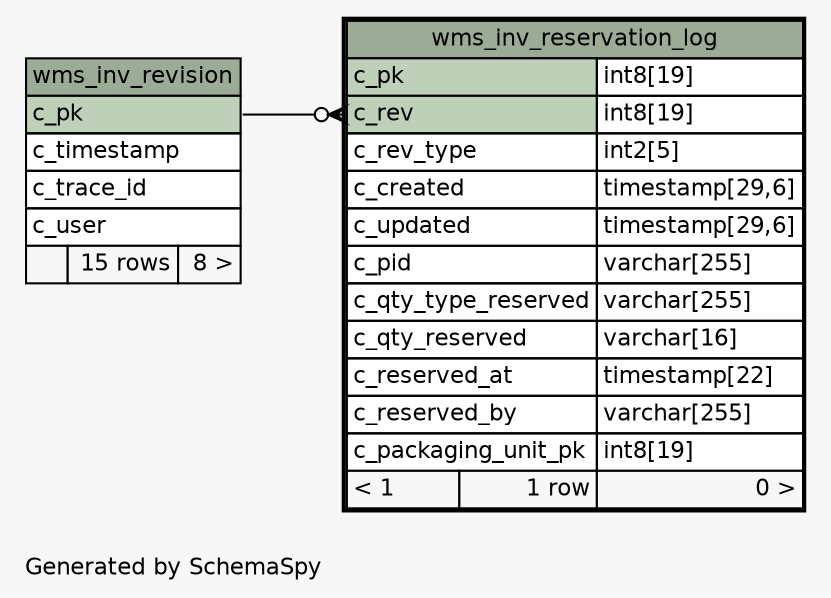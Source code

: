 // dot 7.1.0 on Mac OS X 14.1.1
// SchemaSpy rev Unknown
digraph "oneDegreeRelationshipsDiagram" {
  graph [
    rankdir="RL"
    bgcolor="#f7f7f7"
    label="\nGenerated by SchemaSpy"
    labeljust="l"
    nodesep="0.18"
    ranksep="0.46"
    fontname="Helvetica"
    fontsize="11"
  ];
  node [
    fontname="Helvetica"
    fontsize="11"
    shape="plaintext"
  ];
  edge [
    arrowsize="0.8"
  ];
  "wms_inv_reservation_log":"c_rev":w -> "wms_inv_revision":"c_pk":e [arrowhead=none dir=back arrowtail=crowodot];
  "wms_inv_reservation_log" [
    label=<
    <TABLE BORDER="2" CELLBORDER="1" CELLSPACING="0" BGCOLOR="#ffffff">
      <TR><TD COLSPAN="3" BGCOLOR="#9bab96" ALIGN="CENTER">wms_inv_reservation_log</TD></TR>
      <TR><TD PORT="c_pk" COLSPAN="2" BGCOLOR="#bed1b8" ALIGN="LEFT">c_pk</TD><TD PORT="c_pk.type" ALIGN="LEFT">int8[19]</TD></TR>
      <TR><TD PORT="c_rev" COLSPAN="2" BGCOLOR="#bed1b8" ALIGN="LEFT">c_rev</TD><TD PORT="c_rev.type" ALIGN="LEFT">int8[19]</TD></TR>
      <TR><TD PORT="c_rev_type" COLSPAN="2" ALIGN="LEFT">c_rev_type</TD><TD PORT="c_rev_type.type" ALIGN="LEFT">int2[5]</TD></TR>
      <TR><TD PORT="c_created" COLSPAN="2" ALIGN="LEFT">c_created</TD><TD PORT="c_created.type" ALIGN="LEFT">timestamp[29,6]</TD></TR>
      <TR><TD PORT="c_updated" COLSPAN="2" ALIGN="LEFT">c_updated</TD><TD PORT="c_updated.type" ALIGN="LEFT">timestamp[29,6]</TD></TR>
      <TR><TD PORT="c_pid" COLSPAN="2" ALIGN="LEFT">c_pid</TD><TD PORT="c_pid.type" ALIGN="LEFT">varchar[255]</TD></TR>
      <TR><TD PORT="c_qty_type_reserved" COLSPAN="2" ALIGN="LEFT">c_qty_type_reserved</TD><TD PORT="c_qty_type_reserved.type" ALIGN="LEFT">varchar[255]</TD></TR>
      <TR><TD PORT="c_qty_reserved" COLSPAN="2" ALIGN="LEFT">c_qty_reserved</TD><TD PORT="c_qty_reserved.type" ALIGN="LEFT">varchar[16]</TD></TR>
      <TR><TD PORT="c_reserved_at" COLSPAN="2" ALIGN="LEFT">c_reserved_at</TD><TD PORT="c_reserved_at.type" ALIGN="LEFT">timestamp[22]</TD></TR>
      <TR><TD PORT="c_reserved_by" COLSPAN="2" ALIGN="LEFT">c_reserved_by</TD><TD PORT="c_reserved_by.type" ALIGN="LEFT">varchar[255]</TD></TR>
      <TR><TD PORT="c_packaging_unit_pk" COLSPAN="2" ALIGN="LEFT">c_packaging_unit_pk</TD><TD PORT="c_packaging_unit_pk.type" ALIGN="LEFT">int8[19]</TD></TR>
      <TR><TD ALIGN="LEFT" BGCOLOR="#f7f7f7">&lt; 1</TD><TD ALIGN="RIGHT" BGCOLOR="#f7f7f7">1 row</TD><TD ALIGN="RIGHT" BGCOLOR="#f7f7f7">0 &gt;</TD></TR>
    </TABLE>>
    URL="wms_inv_reservation_log.html"
    tooltip="wms_inv_reservation_log"
  ];
  "wms_inv_revision" [
    label=<
    <TABLE BORDER="0" CELLBORDER="1" CELLSPACING="0" BGCOLOR="#ffffff">
      <TR><TD COLSPAN="3" BGCOLOR="#9bab96" ALIGN="CENTER">wms_inv_revision</TD></TR>
      <TR><TD PORT="c_pk" COLSPAN="3" BGCOLOR="#bed1b8" ALIGN="LEFT">c_pk</TD></TR>
      <TR><TD PORT="c_timestamp" COLSPAN="3" ALIGN="LEFT">c_timestamp</TD></TR>
      <TR><TD PORT="c_trace_id" COLSPAN="3" ALIGN="LEFT">c_trace_id</TD></TR>
      <TR><TD PORT="c_user" COLSPAN="3" ALIGN="LEFT">c_user</TD></TR>
      <TR><TD ALIGN="LEFT" BGCOLOR="#f7f7f7">  </TD><TD ALIGN="RIGHT" BGCOLOR="#f7f7f7">15 rows</TD><TD ALIGN="RIGHT" BGCOLOR="#f7f7f7">8 &gt;</TD></TR>
    </TABLE>>
    URL="wms_inv_revision.html"
    tooltip="wms_inv_revision"
  ];
}

